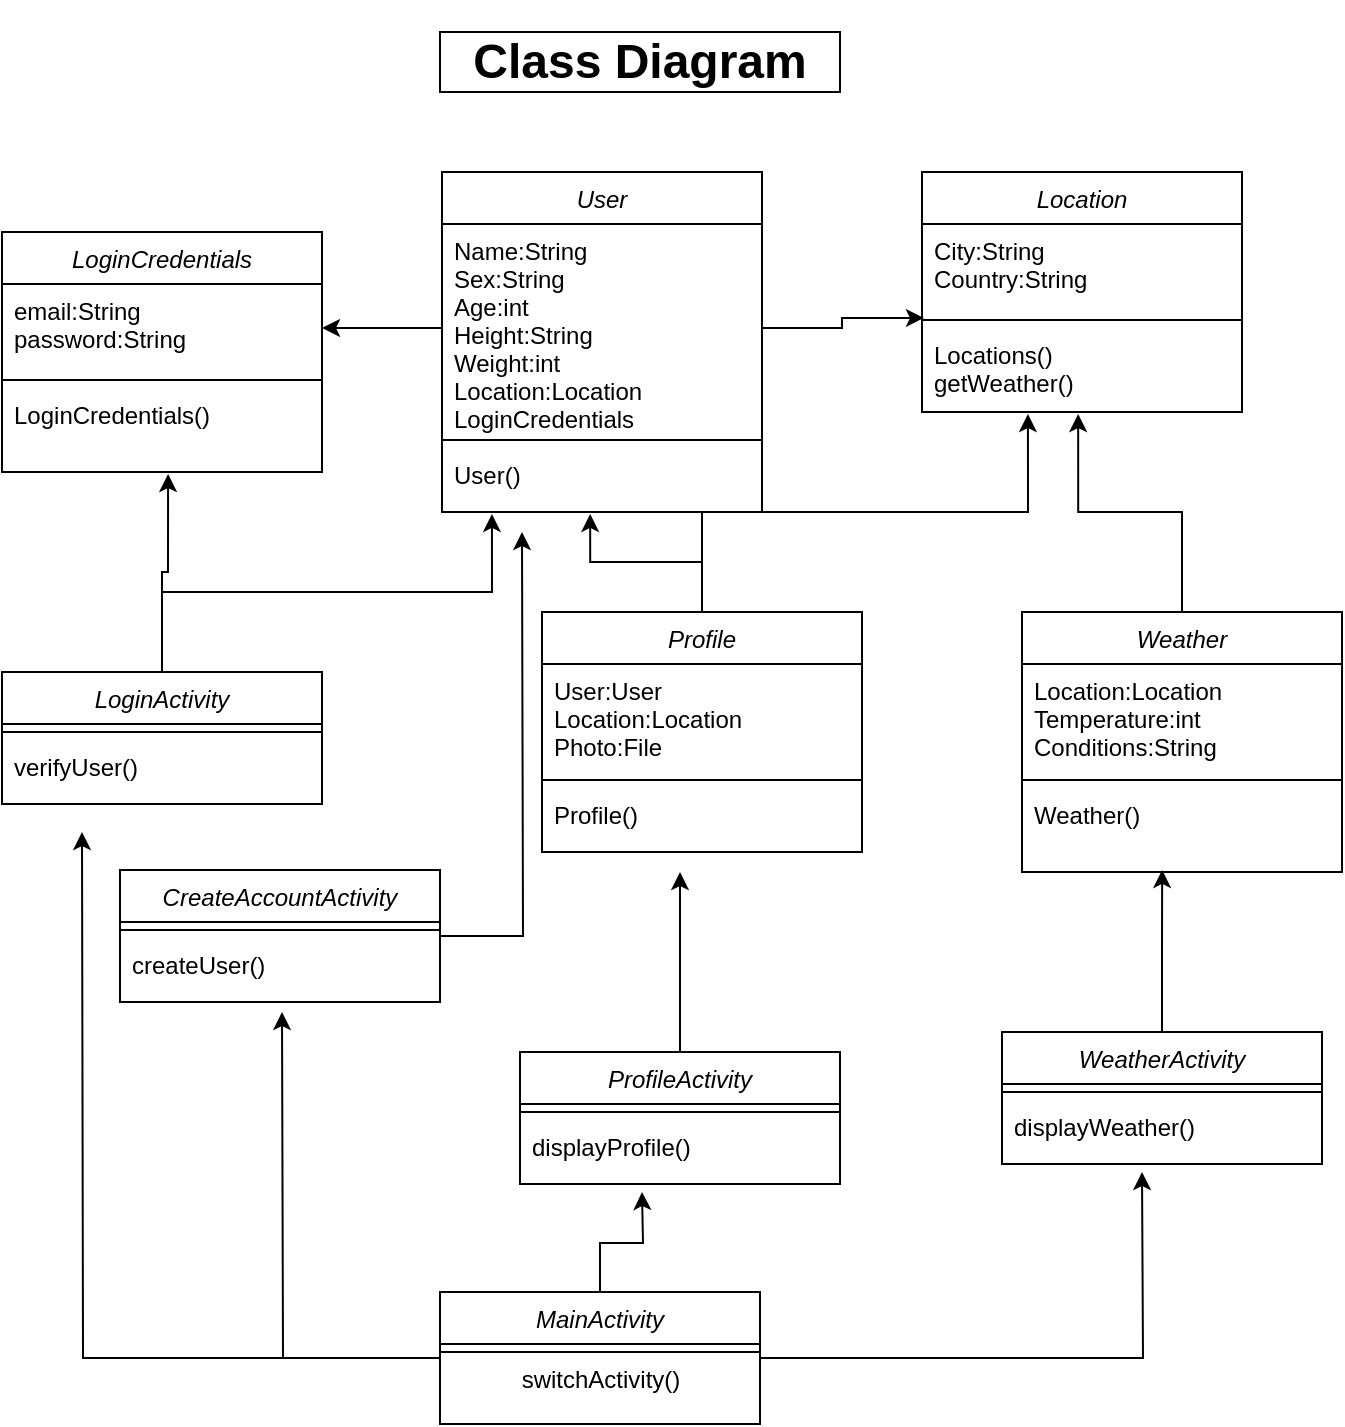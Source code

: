 <mxfile version="13.6.6" type="device"><diagram id="C5RBs43oDa-KdzZeNtuy" name="Page-1"><mxGraphModel dx="946" dy="646" grid="1" gridSize="10" guides="1" tooltips="1" connect="1" arrows="1" fold="1" page="1" pageScale="1" pageWidth="827" pageHeight="1169" math="0" shadow="0"><root><mxCell id="WIyWlLk6GJQsqaUBKTNV-0"/><mxCell id="WIyWlLk6GJQsqaUBKTNV-1" parent="WIyWlLk6GJQsqaUBKTNV-0"/><mxCell id="iwu0s7G4zMxphFMg46Xs-34" style="edgeStyle=orthogonalEdgeStyle;rounded=0;orthogonalLoop=1;jettySize=auto;html=1;entryX=0.463;entryY=1.031;entryDx=0;entryDy=0;entryPerimeter=0;" parent="WIyWlLk6GJQsqaUBKTNV-1" source="iwu0s7G4zMxphFMg46Xs-0" target="iwu0s7G4zMxphFMg46Xs-11" edge="1"><mxGeometry relative="1" as="geometry"><mxPoint x="380" y="330" as="targetPoint"/></mxGeometry></mxCell><mxCell id="iwu0s7G4zMxphFMg46Xs-35" style="edgeStyle=orthogonalEdgeStyle;rounded=0;orthogonalLoop=1;jettySize=auto;html=1;entryX=0.331;entryY=1.024;entryDx=0;entryDy=0;entryPerimeter=0;" parent="WIyWlLk6GJQsqaUBKTNV-1" source="iwu0s7G4zMxphFMg46Xs-0" target="iwu0s7G4zMxphFMg46Xs-27" edge="1"><mxGeometry relative="1" as="geometry"/></mxCell><mxCell id="iwu0s7G4zMxphFMg46Xs-36" style="edgeStyle=orthogonalEdgeStyle;rounded=0;orthogonalLoop=1;jettySize=auto;html=1;entryX=0.488;entryY=1.024;entryDx=0;entryDy=0;entryPerimeter=0;" parent="WIyWlLk6GJQsqaUBKTNV-1" source="iwu0s7G4zMxphFMg46Xs-29" target="iwu0s7G4zMxphFMg46Xs-27" edge="1"><mxGeometry relative="1" as="geometry"/></mxCell><mxCell id="iwu0s7G4zMxphFMg46Xs-37" value="&lt;h1&gt;&lt;span style=&quot;background-color: rgb(255 , 255 , 255)&quot;&gt;Class Diagram&lt;/span&gt;&lt;/h1&gt;" style="text;html=1;fillColor=none;align=center;verticalAlign=middle;whiteSpace=wrap;rounded=0;strokeColor=#000000;" parent="WIyWlLk6GJQsqaUBKTNV-1" vertex="1"><mxGeometry x="299" y="100" width="200" height="30" as="geometry"/></mxCell><mxCell id="iwu0s7G4zMxphFMg46Xs-38" style="edgeStyle=orthogonalEdgeStyle;rounded=0;orthogonalLoop=1;jettySize=auto;html=1;entryX=0.006;entryY=1.068;entryDx=0;entryDy=0;entryPerimeter=0;" parent="WIyWlLk6GJQsqaUBKTNV-1" source="iwu0s7G4zMxphFMg46Xs-9" target="iwu0s7G4zMxphFMg46Xs-25" edge="1"><mxGeometry relative="1" as="geometry"/></mxCell><mxCell id="iwu0s7G4zMxphFMg46Xs-0" value="Profile" style="swimlane;fontStyle=2;align=center;verticalAlign=top;childLayout=stackLayout;horizontal=1;startSize=26;horizontalStack=0;resizeParent=1;resizeLast=0;collapsible=1;marginBottom=0;rounded=0;shadow=0;strokeWidth=1;" parent="WIyWlLk6GJQsqaUBKTNV-1" vertex="1"><mxGeometry x="350" y="390" width="160" height="120" as="geometry"><mxRectangle x="230" y="140" width="160" height="26" as="alternateBounds"/></mxGeometry></mxCell><mxCell id="iwu0s7G4zMxphFMg46Xs-1" value="User:User&#10;Location:Location&#10;Photo:File&#10;" style="text;align=left;verticalAlign=top;spacingLeft=4;spacingRight=4;overflow=hidden;rotatable=0;points=[[0,0.5],[1,0.5]];portConstraint=eastwest;" parent="iwu0s7G4zMxphFMg46Xs-0" vertex="1"><mxGeometry y="26" width="160" height="54" as="geometry"/></mxCell><mxCell id="iwu0s7G4zMxphFMg46Xs-4" value="" style="line;html=1;strokeWidth=1;align=left;verticalAlign=middle;spacingTop=-1;spacingLeft=3;spacingRight=3;rotatable=0;labelPosition=right;points=[];portConstraint=eastwest;" parent="iwu0s7G4zMxphFMg46Xs-0" vertex="1"><mxGeometry y="80" width="160" height="8" as="geometry"/></mxCell><mxCell id="iwu0s7G4zMxphFMg46Xs-5" value="Profile()&#10;" style="text;align=left;verticalAlign=top;spacingLeft=4;spacingRight=4;overflow=hidden;rotatable=0;points=[[0,0.5],[1,0.5]];portConstraint=eastwest;" parent="iwu0s7G4zMxphFMg46Xs-0" vertex="1"><mxGeometry y="88" width="160" height="32" as="geometry"/></mxCell><mxCell id="iwu0s7G4zMxphFMg46Xs-29" value="Weather" style="swimlane;fontStyle=2;align=center;verticalAlign=top;childLayout=stackLayout;horizontal=1;startSize=26;horizontalStack=0;resizeParent=1;resizeLast=0;collapsible=1;marginBottom=0;rounded=0;shadow=0;strokeWidth=1;" parent="WIyWlLk6GJQsqaUBKTNV-1" vertex="1"><mxGeometry x="590" y="390" width="160" height="130" as="geometry"><mxRectangle x="230" y="140" width="160" height="26" as="alternateBounds"/></mxGeometry></mxCell><mxCell id="iwu0s7G4zMxphFMg46Xs-30" value="Location:Location&#10;Temperature:int&#10;Conditions:String" style="text;align=left;verticalAlign=top;spacingLeft=4;spacingRight=4;overflow=hidden;rotatable=0;points=[[0,0.5],[1,0.5]];portConstraint=eastwest;rounded=0;shadow=0;html=0;" parent="iwu0s7G4zMxphFMg46Xs-29" vertex="1"><mxGeometry y="26" width="160" height="54" as="geometry"/></mxCell><mxCell id="iwu0s7G4zMxphFMg46Xs-31" value="" style="line;html=1;strokeWidth=1;align=left;verticalAlign=middle;spacingTop=-1;spacingLeft=3;spacingRight=3;rotatable=0;labelPosition=right;points=[];portConstraint=eastwest;" parent="iwu0s7G4zMxphFMg46Xs-29" vertex="1"><mxGeometry y="80" width="160" height="8" as="geometry"/></mxCell><mxCell id="iwu0s7G4zMxphFMg46Xs-32" value="Weather()" style="text;align=left;verticalAlign=top;spacingLeft=4;spacingRight=4;overflow=hidden;rotatable=0;points=[[0,0.5],[1,0.5]];portConstraint=eastwest;" parent="iwu0s7G4zMxphFMg46Xs-29" vertex="1"><mxGeometry y="88" width="160" height="42" as="geometry"/></mxCell><mxCell id="iwu0s7G4zMxphFMg46Xs-24" value="Location" style="swimlane;fontStyle=2;align=center;verticalAlign=top;childLayout=stackLayout;horizontal=1;startSize=26;horizontalStack=0;resizeParent=1;resizeLast=0;collapsible=1;marginBottom=0;rounded=0;shadow=0;strokeWidth=1;" parent="WIyWlLk6GJQsqaUBKTNV-1" vertex="1"><mxGeometry x="540" y="170" width="160" height="120" as="geometry"><mxRectangle x="230" y="140" width="160" height="26" as="alternateBounds"/></mxGeometry></mxCell><mxCell id="iwu0s7G4zMxphFMg46Xs-25" value="City:String&#10;Country:String&#10;" style="text;align=left;verticalAlign=top;spacingLeft=4;spacingRight=4;overflow=hidden;rotatable=0;points=[[0,0.5],[1,0.5]];portConstraint=eastwest;rounded=0;shadow=0;html=0;" parent="iwu0s7G4zMxphFMg46Xs-24" vertex="1"><mxGeometry y="26" width="160" height="44" as="geometry"/></mxCell><mxCell id="iwu0s7G4zMxphFMg46Xs-26" value="" style="line;html=1;strokeWidth=1;align=left;verticalAlign=middle;spacingTop=-1;spacingLeft=3;spacingRight=3;rotatable=0;labelPosition=right;points=[];portConstraint=eastwest;" parent="iwu0s7G4zMxphFMg46Xs-24" vertex="1"><mxGeometry y="70" width="160" height="8" as="geometry"/></mxCell><mxCell id="iwu0s7G4zMxphFMg46Xs-27" value="Locations()&#10;getWeather()" style="text;align=left;verticalAlign=top;spacingLeft=4;spacingRight=4;overflow=hidden;rotatable=0;points=[[0,0.5],[1,0.5]];portConstraint=eastwest;" parent="iwu0s7G4zMxphFMg46Xs-24" vertex="1"><mxGeometry y="78" width="160" height="42" as="geometry"/></mxCell><mxCell id="iwu0s7G4zMxphFMg46Xs-6" value="User" style="swimlane;fontStyle=2;align=center;verticalAlign=top;childLayout=stackLayout;horizontal=1;startSize=26;horizontalStack=0;resizeParent=1;resizeLast=0;collapsible=1;marginBottom=0;rounded=0;shadow=0;strokeWidth=1;" parent="WIyWlLk6GJQsqaUBKTNV-1" vertex="1"><mxGeometry x="300" y="170" width="160" height="170" as="geometry"><mxRectangle x="230" y="140" width="160" height="26" as="alternateBounds"/></mxGeometry></mxCell><mxCell id="iwu0s7G4zMxphFMg46Xs-9" value="Name:String&#10;Sex:String&#10;Age:int&#10;Height:String&#10;Weight:int&#10;Location:Location&#10;LoginCredentials" style="text;align=left;verticalAlign=top;spacingLeft=4;spacingRight=4;overflow=hidden;rotatable=0;points=[[0,0.5],[1,0.5]];portConstraint=eastwest;rounded=0;shadow=0;html=0;" parent="iwu0s7G4zMxphFMg46Xs-6" vertex="1"><mxGeometry y="26" width="160" height="104" as="geometry"/></mxCell><mxCell id="iwu0s7G4zMxphFMg46Xs-10" value="" style="line;html=1;strokeWidth=1;align=left;verticalAlign=middle;spacingTop=-1;spacingLeft=3;spacingRight=3;rotatable=0;labelPosition=right;points=[];portConstraint=eastwest;" parent="iwu0s7G4zMxphFMg46Xs-6" vertex="1"><mxGeometry y="130" width="160" height="8" as="geometry"/></mxCell><mxCell id="iwu0s7G4zMxphFMg46Xs-11" value="User()&#10;" style="text;align=left;verticalAlign=top;spacingLeft=4;spacingRight=4;overflow=hidden;rotatable=0;points=[[0,0.5],[1,0.5]];portConstraint=eastwest;" parent="iwu0s7G4zMxphFMg46Xs-6" vertex="1"><mxGeometry y="138" width="160" height="32" as="geometry"/></mxCell><mxCell id="pP40isz43dB8caeC_7lR-0" value="LoginCredentials" style="swimlane;fontStyle=2;align=center;verticalAlign=top;childLayout=stackLayout;horizontal=1;startSize=26;horizontalStack=0;resizeParent=1;resizeLast=0;collapsible=1;marginBottom=0;rounded=0;shadow=0;strokeWidth=1;" parent="WIyWlLk6GJQsqaUBKTNV-1" vertex="1"><mxGeometry x="80" y="200" width="160" height="120" as="geometry"><mxRectangle x="230" y="140" width="160" height="26" as="alternateBounds"/></mxGeometry></mxCell><mxCell id="pP40isz43dB8caeC_7lR-1" value="email:String&#10;password:String" style="text;align=left;verticalAlign=top;spacingLeft=4;spacingRight=4;overflow=hidden;rotatable=0;points=[[0,0.5],[1,0.5]];portConstraint=eastwest;rounded=0;shadow=0;html=0;" parent="pP40isz43dB8caeC_7lR-0" vertex="1"><mxGeometry y="26" width="160" height="44" as="geometry"/></mxCell><mxCell id="pP40isz43dB8caeC_7lR-2" value="" style="line;html=1;strokeWidth=1;align=left;verticalAlign=middle;spacingTop=-1;spacingLeft=3;spacingRight=3;rotatable=0;labelPosition=right;points=[];portConstraint=eastwest;" parent="pP40isz43dB8caeC_7lR-0" vertex="1"><mxGeometry y="70" width="160" height="8" as="geometry"/></mxCell><mxCell id="pP40isz43dB8caeC_7lR-3" value="LoginCredentials()" style="text;align=left;verticalAlign=top;spacingLeft=4;spacingRight=4;overflow=hidden;rotatable=0;points=[[0,0.5],[1,0.5]];portConstraint=eastwest;" parent="pP40isz43dB8caeC_7lR-0" vertex="1"><mxGeometry y="78" width="160" height="42" as="geometry"/></mxCell><mxCell id="pP40isz43dB8caeC_7lR-4" style="edgeStyle=orthogonalEdgeStyle;rounded=0;orthogonalLoop=1;jettySize=auto;html=1;exitX=0;exitY=0.5;exitDx=0;exitDy=0;" parent="WIyWlLk6GJQsqaUBKTNV-1" source="iwu0s7G4zMxphFMg46Xs-9" target="pP40isz43dB8caeC_7lR-1" edge="1"><mxGeometry relative="1" as="geometry"/></mxCell><mxCell id="pP40isz43dB8caeC_7lR-9" style="edgeStyle=orthogonalEdgeStyle;rounded=0;orthogonalLoop=1;jettySize=auto;html=1;entryX=0.519;entryY=1.024;entryDx=0;entryDy=0;entryPerimeter=0;" parent="WIyWlLk6GJQsqaUBKTNV-1" source="pP40isz43dB8caeC_7lR-5" target="pP40isz43dB8caeC_7lR-3" edge="1"><mxGeometry relative="1" as="geometry"/></mxCell><mxCell id="pP40isz43dB8caeC_7lR-10" style="edgeStyle=orthogonalEdgeStyle;rounded=0;orthogonalLoop=1;jettySize=auto;html=1;entryX=0.156;entryY=1.031;entryDx=0;entryDy=0;entryPerimeter=0;" parent="WIyWlLk6GJQsqaUBKTNV-1" source="pP40isz43dB8caeC_7lR-5" target="iwu0s7G4zMxphFMg46Xs-11" edge="1"><mxGeometry relative="1" as="geometry"/></mxCell><mxCell id="pP40isz43dB8caeC_7lR-5" value="LoginActivity" style="swimlane;fontStyle=2;align=center;verticalAlign=top;childLayout=stackLayout;horizontal=1;startSize=26;horizontalStack=0;resizeParent=1;resizeLast=0;collapsible=1;marginBottom=0;rounded=0;shadow=0;strokeWidth=1;" parent="WIyWlLk6GJQsqaUBKTNV-1" vertex="1"><mxGeometry x="80" y="420" width="160" height="66" as="geometry"><mxRectangle x="230" y="140" width="160" height="26" as="alternateBounds"/></mxGeometry></mxCell><mxCell id="pP40isz43dB8caeC_7lR-7" value="" style="line;html=1;strokeWidth=1;align=left;verticalAlign=middle;spacingTop=-1;spacingLeft=3;spacingRight=3;rotatable=0;labelPosition=right;points=[];portConstraint=eastwest;" parent="pP40isz43dB8caeC_7lR-5" vertex="1"><mxGeometry y="26" width="160" height="8" as="geometry"/></mxCell><mxCell id="pP40isz43dB8caeC_7lR-8" value="verifyUser()" style="text;align=left;verticalAlign=top;spacingLeft=4;spacingRight=4;overflow=hidden;rotatable=0;points=[[0,0.5],[1,0.5]];portConstraint=eastwest;" parent="pP40isz43dB8caeC_7lR-5" vertex="1"><mxGeometry y="34" width="160" height="32" as="geometry"/></mxCell><mxCell id="pP40isz43dB8caeC_7lR-14" style="edgeStyle=orthogonalEdgeStyle;rounded=0;orthogonalLoop=1;jettySize=auto;html=1;" parent="WIyWlLk6GJQsqaUBKTNV-1" source="pP40isz43dB8caeC_7lR-11" edge="1"><mxGeometry relative="1" as="geometry"><mxPoint x="340" y="350" as="targetPoint"/></mxGeometry></mxCell><mxCell id="pP40isz43dB8caeC_7lR-11" value="CreateAccountActivity" style="swimlane;fontStyle=2;align=center;verticalAlign=top;childLayout=stackLayout;horizontal=1;startSize=26;horizontalStack=0;resizeParent=1;resizeLast=0;collapsible=1;marginBottom=0;rounded=0;shadow=0;strokeWidth=1;" parent="WIyWlLk6GJQsqaUBKTNV-1" vertex="1"><mxGeometry x="139" y="519" width="160" height="66" as="geometry"><mxRectangle x="230" y="140" width="160" height="26" as="alternateBounds"/></mxGeometry></mxCell><mxCell id="pP40isz43dB8caeC_7lR-12" value="" style="line;html=1;strokeWidth=1;align=left;verticalAlign=middle;spacingTop=-1;spacingLeft=3;spacingRight=3;rotatable=0;labelPosition=right;points=[];portConstraint=eastwest;" parent="pP40isz43dB8caeC_7lR-11" vertex="1"><mxGeometry y="26" width="160" height="8" as="geometry"/></mxCell><mxCell id="pP40isz43dB8caeC_7lR-13" value="createUser()" style="text;align=left;verticalAlign=top;spacingLeft=4;spacingRight=4;overflow=hidden;rotatable=0;points=[[0,0.5],[1,0.5]];portConstraint=eastwest;" parent="pP40isz43dB8caeC_7lR-11" vertex="1"><mxGeometry y="34" width="160" height="32" as="geometry"/></mxCell><mxCell id="pP40isz43dB8caeC_7lR-18" style="edgeStyle=orthogonalEdgeStyle;rounded=0;orthogonalLoop=1;jettySize=auto;html=1;" parent="WIyWlLk6GJQsqaUBKTNV-1" source="pP40isz43dB8caeC_7lR-15" edge="1"><mxGeometry relative="1" as="geometry"><mxPoint x="419" y="520" as="targetPoint"/></mxGeometry></mxCell><mxCell id="pP40isz43dB8caeC_7lR-15" value="ProfileActivity" style="swimlane;fontStyle=2;align=center;verticalAlign=top;childLayout=stackLayout;horizontal=1;startSize=26;horizontalStack=0;resizeParent=1;resizeLast=0;collapsible=1;marginBottom=0;rounded=0;shadow=0;strokeWidth=1;" parent="WIyWlLk6GJQsqaUBKTNV-1" vertex="1"><mxGeometry x="339" y="610" width="160" height="66" as="geometry"><mxRectangle x="230" y="140" width="160" height="26" as="alternateBounds"/></mxGeometry></mxCell><mxCell id="pP40isz43dB8caeC_7lR-16" value="" style="line;html=1;strokeWidth=1;align=left;verticalAlign=middle;spacingTop=-1;spacingLeft=3;spacingRight=3;rotatable=0;labelPosition=right;points=[];portConstraint=eastwest;" parent="pP40isz43dB8caeC_7lR-15" vertex="1"><mxGeometry y="26" width="160" height="8" as="geometry"/></mxCell><mxCell id="pP40isz43dB8caeC_7lR-17" value="displayProfile()" style="text;align=left;verticalAlign=top;spacingLeft=4;spacingRight=4;overflow=hidden;rotatable=0;points=[[0,0.5],[1,0.5]];portConstraint=eastwest;" parent="pP40isz43dB8caeC_7lR-15" vertex="1"><mxGeometry y="34" width="160" height="32" as="geometry"/></mxCell><mxCell id="pP40isz43dB8caeC_7lR-22" style="edgeStyle=orthogonalEdgeStyle;rounded=0;orthogonalLoop=1;jettySize=auto;html=1;entryX=0.438;entryY=0.976;entryDx=0;entryDy=0;entryPerimeter=0;" parent="WIyWlLk6GJQsqaUBKTNV-1" source="pP40isz43dB8caeC_7lR-19" target="iwu0s7G4zMxphFMg46Xs-32" edge="1"><mxGeometry relative="1" as="geometry"/></mxCell><mxCell id="pP40isz43dB8caeC_7lR-19" value="WeatherActivity" style="swimlane;fontStyle=2;align=center;verticalAlign=top;childLayout=stackLayout;horizontal=1;startSize=26;horizontalStack=0;resizeParent=1;resizeLast=0;collapsible=1;marginBottom=0;rounded=0;shadow=0;strokeWidth=1;" parent="WIyWlLk6GJQsqaUBKTNV-1" vertex="1"><mxGeometry x="580" y="600" width="160" height="66" as="geometry"><mxRectangle x="230" y="140" width="160" height="26" as="alternateBounds"/></mxGeometry></mxCell><mxCell id="pP40isz43dB8caeC_7lR-20" value="" style="line;html=1;strokeWidth=1;align=left;verticalAlign=middle;spacingTop=-1;spacingLeft=3;spacingRight=3;rotatable=0;labelPosition=right;points=[];portConstraint=eastwest;" parent="pP40isz43dB8caeC_7lR-19" vertex="1"><mxGeometry y="26" width="160" height="8" as="geometry"/></mxCell><mxCell id="pP40isz43dB8caeC_7lR-21" value="displayWeather()" style="text;align=left;verticalAlign=top;spacingLeft=4;spacingRight=4;overflow=hidden;rotatable=0;points=[[0,0.5],[1,0.5]];portConstraint=eastwest;" parent="pP40isz43dB8caeC_7lR-19" vertex="1"><mxGeometry y="34" width="160" height="32" as="geometry"/></mxCell><mxCell id="pP40isz43dB8caeC_7lR-26" style="edgeStyle=orthogonalEdgeStyle;rounded=0;orthogonalLoop=1;jettySize=auto;html=1;" parent="WIyWlLk6GJQsqaUBKTNV-1" source="pP40isz43dB8caeC_7lR-23" edge="1"><mxGeometry relative="1" as="geometry"><mxPoint x="400" y="680" as="targetPoint"/></mxGeometry></mxCell><mxCell id="pP40isz43dB8caeC_7lR-27" style="edgeStyle=orthogonalEdgeStyle;rounded=0;orthogonalLoop=1;jettySize=auto;html=1;" parent="WIyWlLk6GJQsqaUBKTNV-1" source="pP40isz43dB8caeC_7lR-23" edge="1"><mxGeometry relative="1" as="geometry"><mxPoint x="650" y="670" as="targetPoint"/></mxGeometry></mxCell><mxCell id="pP40isz43dB8caeC_7lR-28" style="edgeStyle=orthogonalEdgeStyle;rounded=0;orthogonalLoop=1;jettySize=auto;html=1;" parent="WIyWlLk6GJQsqaUBKTNV-1" source="pP40isz43dB8caeC_7lR-23" edge="1"><mxGeometry relative="1" as="geometry"><mxPoint x="220" y="590" as="targetPoint"/></mxGeometry></mxCell><mxCell id="pP40isz43dB8caeC_7lR-29" style="edgeStyle=orthogonalEdgeStyle;rounded=0;orthogonalLoop=1;jettySize=auto;html=1;" parent="WIyWlLk6GJQsqaUBKTNV-1" source="pP40isz43dB8caeC_7lR-23" edge="1"><mxGeometry relative="1" as="geometry"><mxPoint x="120" y="500" as="targetPoint"/></mxGeometry></mxCell><mxCell id="pP40isz43dB8caeC_7lR-23" value="MainActivity" style="swimlane;fontStyle=2;align=center;verticalAlign=top;childLayout=stackLayout;horizontal=1;startSize=26;horizontalStack=0;resizeParent=1;resizeLast=0;collapsible=1;marginBottom=0;rounded=0;shadow=0;strokeWidth=1;" parent="WIyWlLk6GJQsqaUBKTNV-1" vertex="1"><mxGeometry x="299" y="730" width="160" height="66" as="geometry"><mxRectangle x="230" y="140" width="160" height="26" as="alternateBounds"/></mxGeometry></mxCell><mxCell id="pP40isz43dB8caeC_7lR-24" value="" style="line;html=1;strokeWidth=1;align=left;verticalAlign=middle;spacingTop=-1;spacingLeft=3;spacingRight=3;rotatable=0;labelPosition=right;points=[];portConstraint=eastwest;" parent="pP40isz43dB8caeC_7lR-23" vertex="1"><mxGeometry y="26" width="160" height="8" as="geometry"/></mxCell><mxCell id="pP40isz43dB8caeC_7lR-30" value="switchActivity()" style="text;html=1;align=center;verticalAlign=middle;resizable=0;points=[];autosize=1;" parent="pP40isz43dB8caeC_7lR-23" vertex="1"><mxGeometry y="34" width="160" height="20" as="geometry"/></mxCell></root></mxGraphModel></diagram></mxfile>